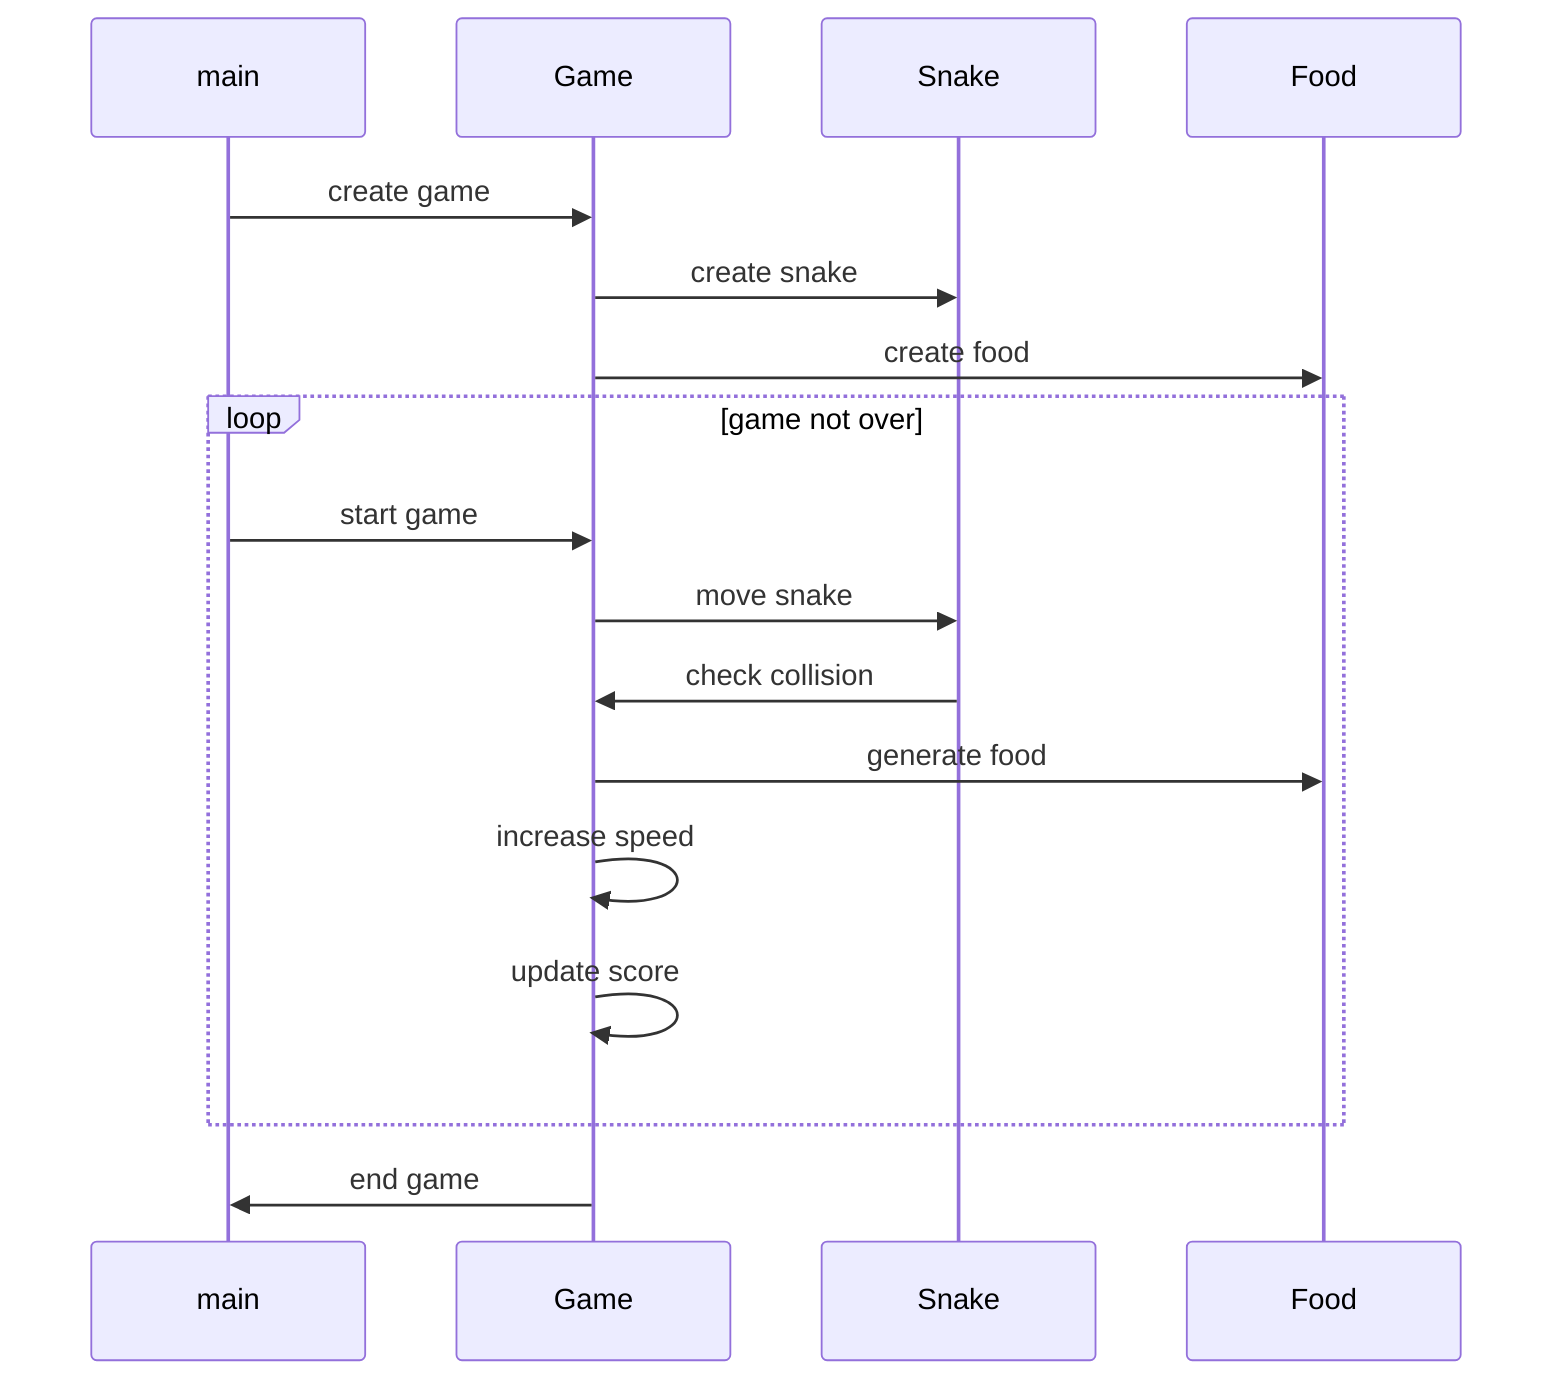 sequenceDiagram
    participant M as main
    participant G as Game
    participant S as Snake
    participant F as Food
    M->>G: create game
    G->>S: create snake
    G->>F: create food
    loop game not over
        M->>G: start game
        G->>S: move snake
        S->>G: check collision
        G->>F: generate food
        G->>G: increase speed
        G->>G: update score
    end
    G->>M: end game